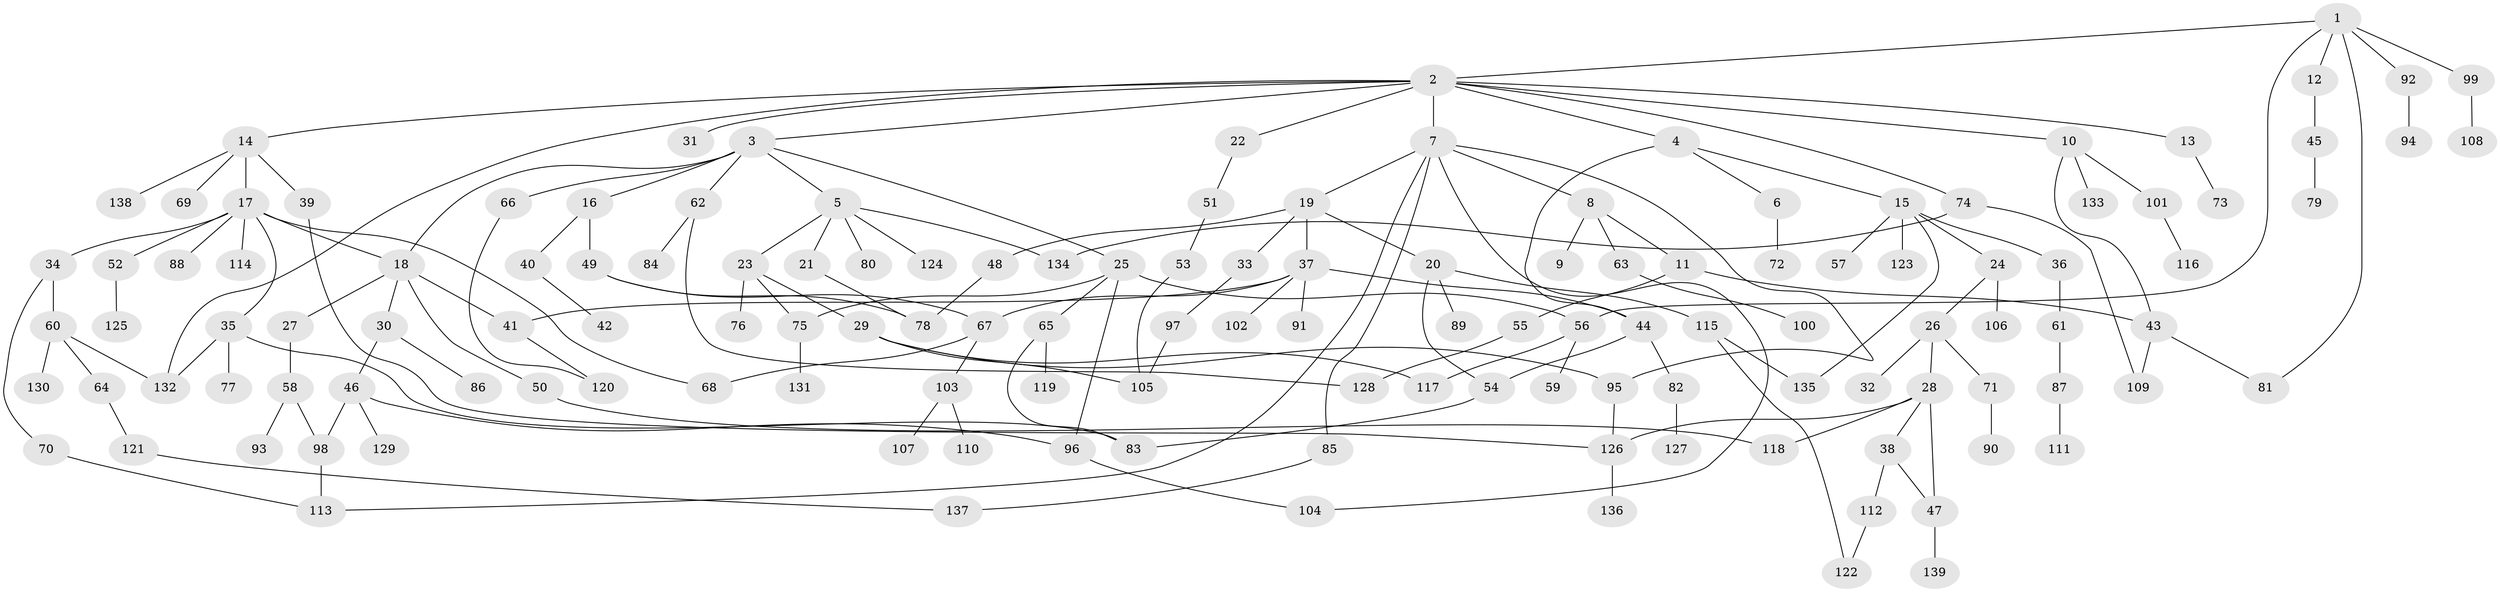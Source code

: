 // coarse degree distribution, {3: 0.2714285714285714, 4: 0.12857142857142856, 10: 0.02857142857142857, 2: 0.22857142857142856, 5: 0.05714285714285714, 7: 0.014285714285714285, 1: 0.22857142857142856, 6: 0.02857142857142857, 8: 0.014285714285714285}
// Generated by graph-tools (version 1.1) at 2025/36/03/04/25 23:36:14]
// undirected, 139 vertices, 174 edges
graph export_dot {
  node [color=gray90,style=filled];
  1;
  2;
  3;
  4;
  5;
  6;
  7;
  8;
  9;
  10;
  11;
  12;
  13;
  14;
  15;
  16;
  17;
  18;
  19;
  20;
  21;
  22;
  23;
  24;
  25;
  26;
  27;
  28;
  29;
  30;
  31;
  32;
  33;
  34;
  35;
  36;
  37;
  38;
  39;
  40;
  41;
  42;
  43;
  44;
  45;
  46;
  47;
  48;
  49;
  50;
  51;
  52;
  53;
  54;
  55;
  56;
  57;
  58;
  59;
  60;
  61;
  62;
  63;
  64;
  65;
  66;
  67;
  68;
  69;
  70;
  71;
  72;
  73;
  74;
  75;
  76;
  77;
  78;
  79;
  80;
  81;
  82;
  83;
  84;
  85;
  86;
  87;
  88;
  89;
  90;
  91;
  92;
  93;
  94;
  95;
  96;
  97;
  98;
  99;
  100;
  101;
  102;
  103;
  104;
  105;
  106;
  107;
  108;
  109;
  110;
  111;
  112;
  113;
  114;
  115;
  116;
  117;
  118;
  119;
  120;
  121;
  122;
  123;
  124;
  125;
  126;
  127;
  128;
  129;
  130;
  131;
  132;
  133;
  134;
  135;
  136;
  137;
  138;
  139;
  1 -- 2;
  1 -- 12;
  1 -- 81;
  1 -- 92;
  1 -- 99;
  1 -- 56;
  2 -- 3;
  2 -- 4;
  2 -- 7;
  2 -- 10;
  2 -- 13;
  2 -- 14;
  2 -- 22;
  2 -- 31;
  2 -- 74;
  2 -- 132;
  3 -- 5;
  3 -- 16;
  3 -- 25;
  3 -- 62;
  3 -- 66;
  3 -- 18;
  4 -- 6;
  4 -- 15;
  4 -- 44;
  5 -- 21;
  5 -- 23;
  5 -- 80;
  5 -- 124;
  5 -- 134;
  6 -- 72;
  7 -- 8;
  7 -- 19;
  7 -- 85;
  7 -- 95;
  7 -- 104;
  7 -- 113;
  8 -- 9;
  8 -- 11;
  8 -- 63;
  10 -- 101;
  10 -- 133;
  10 -- 43;
  11 -- 43;
  11 -- 55;
  12 -- 45;
  13 -- 73;
  14 -- 17;
  14 -- 39;
  14 -- 69;
  14 -- 138;
  15 -- 24;
  15 -- 36;
  15 -- 57;
  15 -- 123;
  15 -- 135;
  16 -- 40;
  16 -- 49;
  17 -- 18;
  17 -- 34;
  17 -- 35;
  17 -- 52;
  17 -- 88;
  17 -- 114;
  17 -- 68;
  18 -- 27;
  18 -- 30;
  18 -- 50;
  18 -- 41;
  19 -- 20;
  19 -- 33;
  19 -- 37;
  19 -- 48;
  20 -- 54;
  20 -- 89;
  20 -- 115;
  21 -- 78;
  22 -- 51;
  23 -- 29;
  23 -- 75;
  23 -- 76;
  24 -- 26;
  24 -- 106;
  25 -- 56;
  25 -- 65;
  25 -- 75;
  25 -- 96;
  26 -- 28;
  26 -- 32;
  26 -- 71;
  27 -- 58;
  28 -- 38;
  28 -- 47;
  28 -- 126;
  28 -- 118;
  29 -- 105;
  29 -- 95;
  29 -- 117;
  30 -- 46;
  30 -- 86;
  33 -- 97;
  34 -- 60;
  34 -- 70;
  35 -- 77;
  35 -- 132;
  35 -- 83;
  36 -- 61;
  37 -- 41;
  37 -- 91;
  37 -- 102;
  37 -- 44;
  37 -- 67;
  38 -- 112;
  38 -- 47;
  39 -- 126;
  40 -- 42;
  41 -- 120;
  43 -- 81;
  43 -- 109;
  44 -- 82;
  44 -- 54;
  45 -- 79;
  46 -- 96;
  46 -- 129;
  46 -- 98;
  47 -- 139;
  48 -- 78;
  49 -- 67;
  49 -- 78;
  50 -- 118;
  51 -- 53;
  52 -- 125;
  53 -- 105;
  54 -- 83;
  55 -- 128;
  56 -- 59;
  56 -- 117;
  58 -- 93;
  58 -- 98;
  60 -- 64;
  60 -- 130;
  60 -- 132;
  61 -- 87;
  62 -- 84;
  62 -- 128;
  63 -- 100;
  64 -- 121;
  65 -- 119;
  65 -- 83;
  66 -- 120;
  67 -- 68;
  67 -- 103;
  70 -- 113;
  71 -- 90;
  74 -- 109;
  74 -- 134;
  75 -- 131;
  82 -- 127;
  85 -- 137;
  87 -- 111;
  92 -- 94;
  95 -- 126;
  96 -- 104;
  97 -- 105;
  98 -- 113;
  99 -- 108;
  101 -- 116;
  103 -- 107;
  103 -- 110;
  112 -- 122;
  115 -- 122;
  115 -- 135;
  121 -- 137;
  126 -- 136;
}
